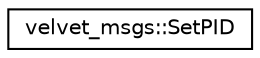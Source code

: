 digraph "Graphical Class Hierarchy"
{
  edge [fontname="Helvetica",fontsize="10",labelfontname="Helvetica",labelfontsize="10"];
  node [fontname="Helvetica",fontsize="10",shape=record];
  rankdir="LR";
  Node1 [label="velvet_msgs::SetPID",height=0.2,width=0.4,color="black", fillcolor="white", style="filled",URL="$classvelvet__msgs_1_1_set_p_i_d.html"];
}
